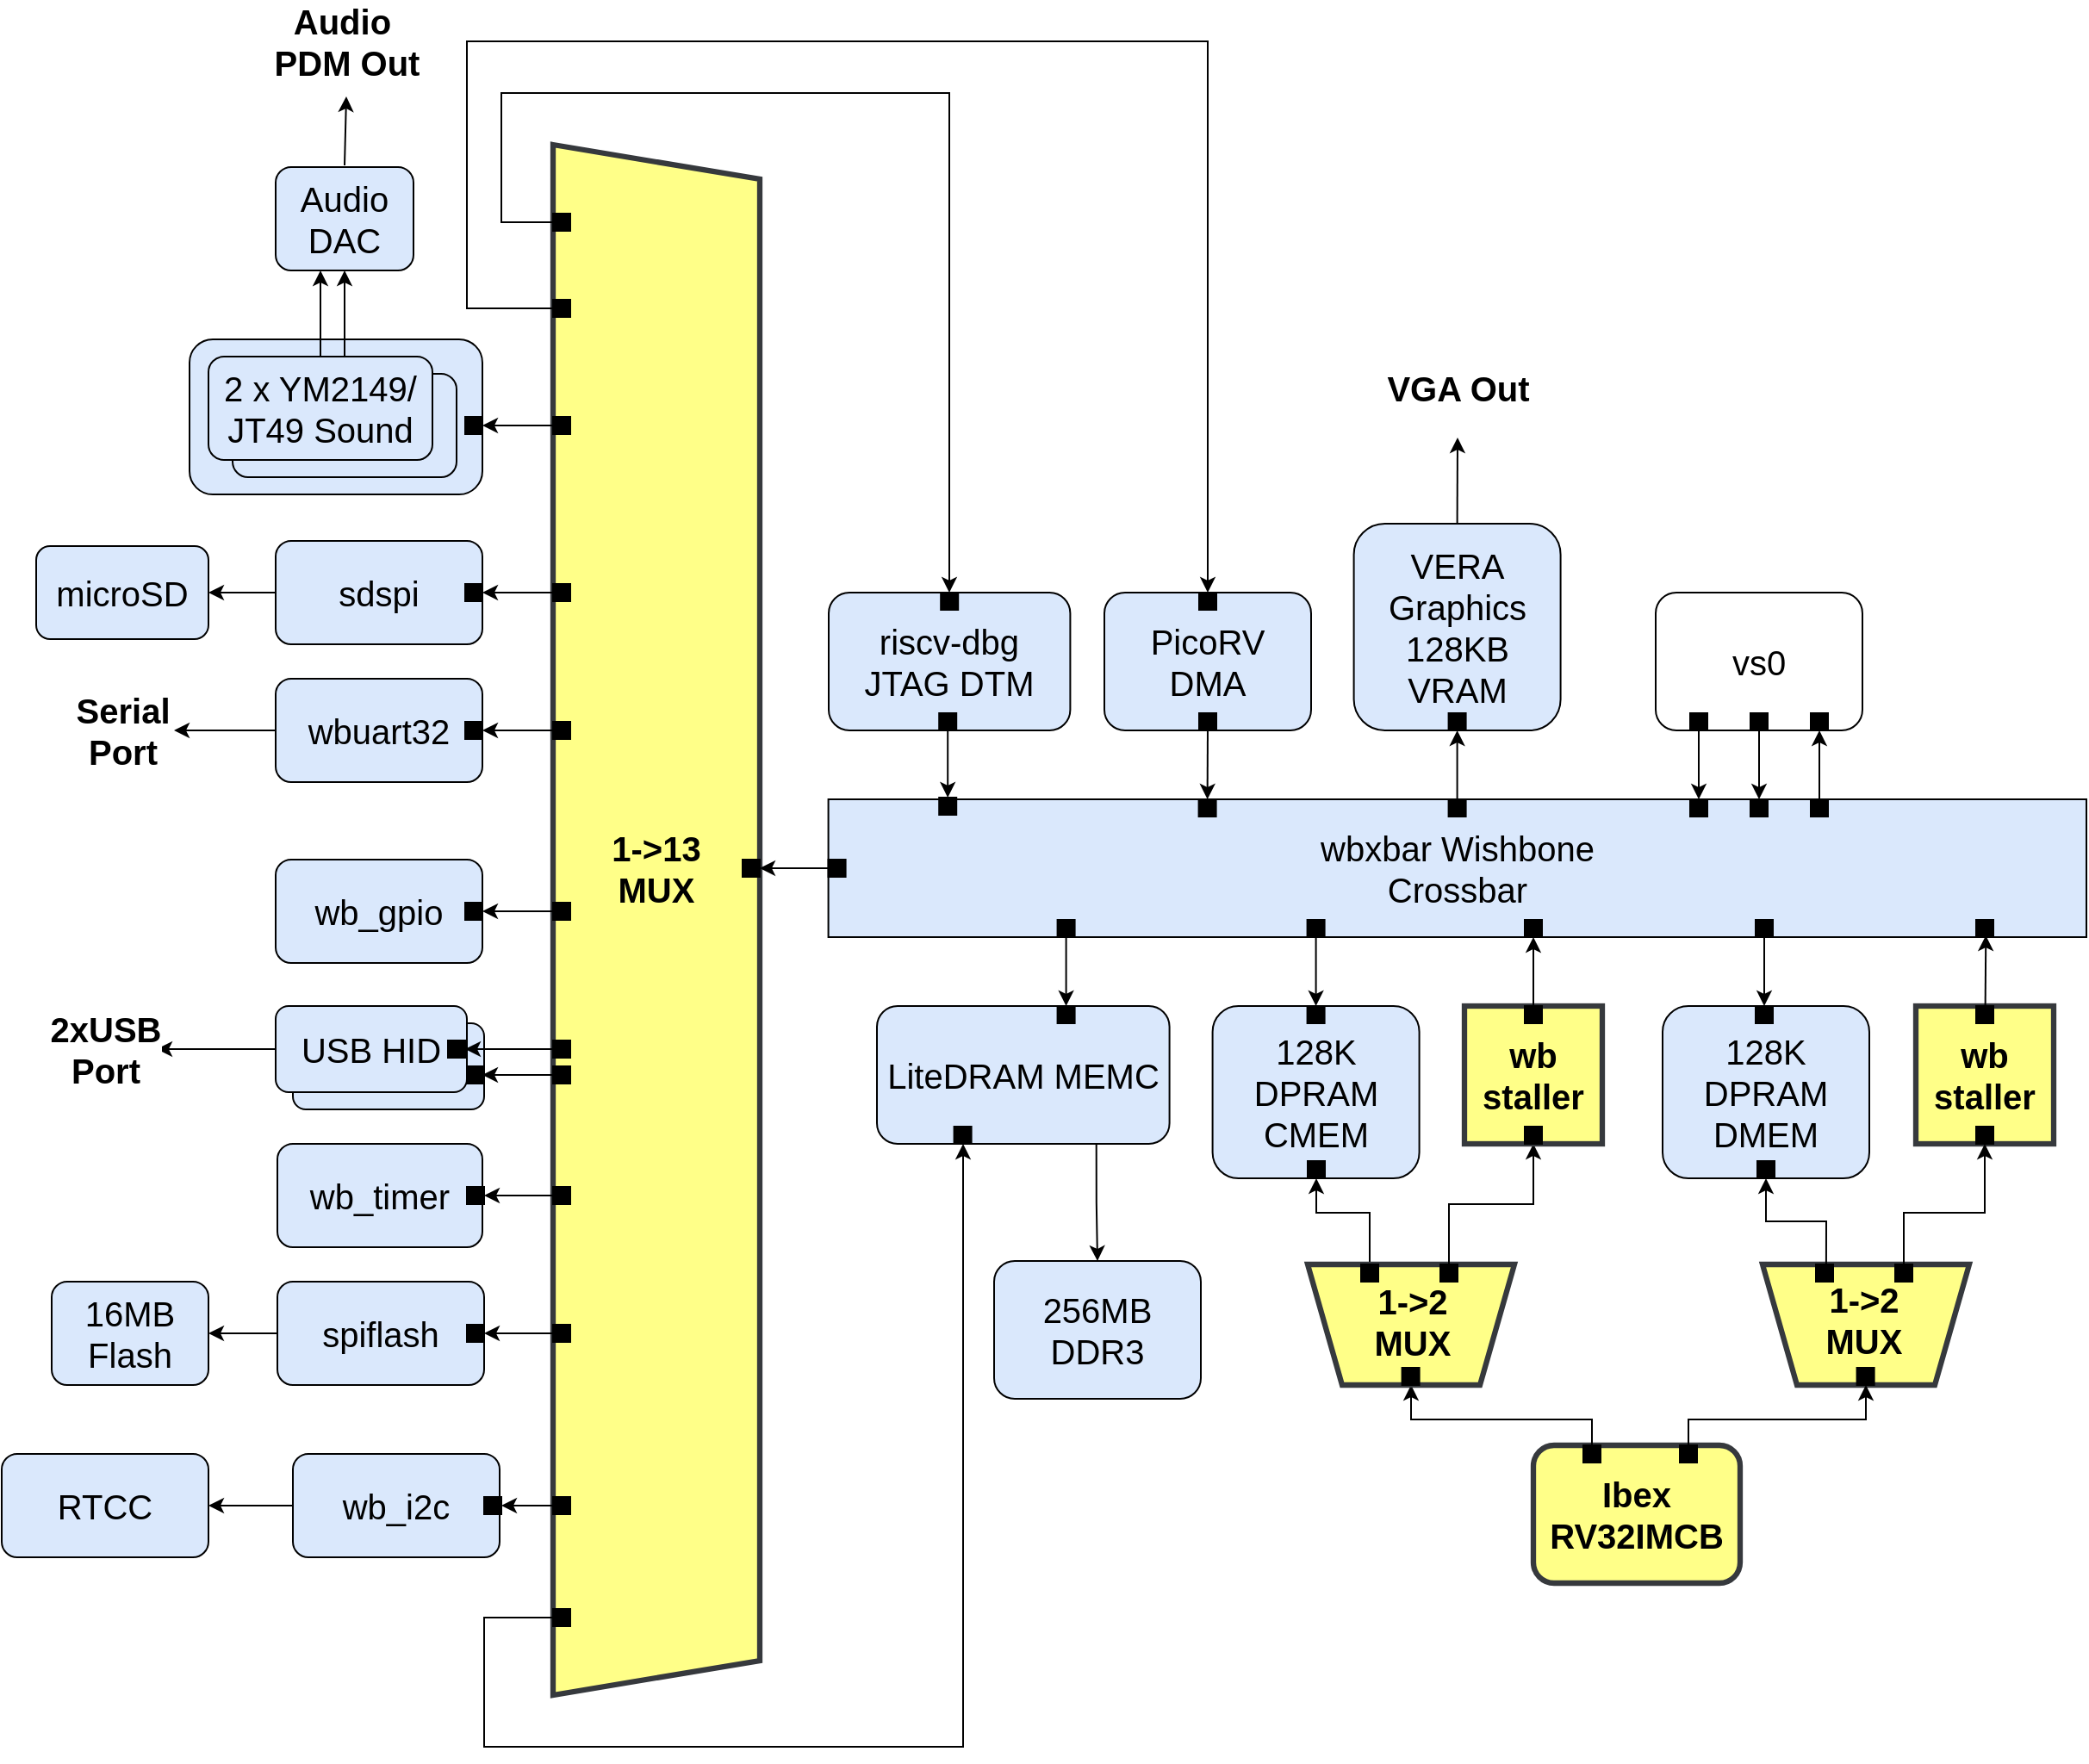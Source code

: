 <mxfile version="26.0.16">
  <diagram id="0d0418cf-194d-6f34-59b4-59e4f961d9f4" name="Page-1">
    <mxGraphModel dx="2266" dy="1944" grid="1" gridSize="10" guides="1" tooltips="1" connect="1" arrows="1" fold="1" page="1" pageScale="1" pageWidth="850" pageHeight="1100" background="#ffffff" math="0" shadow="0">
      <root>
        <mxCell id="0" />
        <mxCell id="1" parent="0" />
        <mxCell id="Jqi_dx3iAauqef2lV8BA-5" value="wb&lt;div&gt;staller&lt;/div&gt;" style="rounded=0;whiteSpace=wrap;html=1;fontSize=20;fontStyle=1;fillColor=#ffff88;strokeColor=#36393d;strokeWidth=3.15;" vertex="1" parent="1">
          <mxGeometry x="631" y="280" width="80" height="80" as="geometry" />
        </mxCell>
        <mxCell id="pw5GlfVRUH-52ESxFIbr-20" value="" style="shape=trapezoid;perimeter=trapezoidPerimeter;whiteSpace=wrap;html=1;fixedSize=1;rotation=90;fillColor=#ffff88;strokeColor=#36393d;strokeWidth=3.15;" parent="1" vertex="1">
          <mxGeometry x="-550" y="170" width="900" height="120" as="geometry" />
        </mxCell>
        <mxCell id="FLBWLRREEo4RobXQaIjN-500" value="" style="rounded=1;whiteSpace=wrap;html=1;fontSize=20;fillColor=#DAE8FC;" parent="1" vertex="1">
          <mxGeometry x="-371" y="-107" width="170" height="90" as="geometry" />
        </mxCell>
        <mxCell id="FLBWLRREEo4RobXQaIjN-583" value="" style="endArrow=classic;html=1;rounded=0;fontSize=20;" parent="1" source="FLBWLRREEo4RobXQaIjN-495" target="FLBWLRREEo4RobXQaIjN-580" edge="1">
          <mxGeometry width="50" height="50" relative="1" as="geometry">
            <mxPoint x="-280" y="-57" as="sourcePoint" />
            <mxPoint x="-230" y="-67" as="targetPoint" />
          </mxGeometry>
        </mxCell>
        <mxCell id="FLBWLRREEo4RobXQaIjN-495" value="YM2149" style="rounded=1;whiteSpace=wrap;html=1;fontSize=20;fillColor=#DAE8FC;" parent="1" vertex="1">
          <mxGeometry x="-346" y="-87" width="130" height="60" as="geometry" />
        </mxCell>
        <mxCell id="FLBWLRREEo4RobXQaIjN-517" value="USB HID" style="rounded=1;whiteSpace=wrap;html=1;fontSize=20;fillColor=#dae8fc;strokeColor=#000000;" parent="1" vertex="1">
          <mxGeometry x="-311" y="290" width="111" height="50" as="geometry" />
        </mxCell>
        <mxCell id="FLBWLRREEo4RobXQaIjN-560" value="" style="rounded=0;whiteSpace=wrap;html=1;fontSize=20;fillColor=#000000;strokeColor=#000000;" parent="1" vertex="1">
          <mxGeometry x="-211" y="315" width="10" height="10" as="geometry" />
        </mxCell>
        <mxCell id="FLBWLRREEo4RobXQaIjN-397" value="wbxbar Wishbone&lt;br&gt;Crossbar" style="rounded=0;whiteSpace=wrap;html=1;fontSize=20;fontStyle=0;fillColor=#DAE8FC;" parent="1" vertex="1">
          <mxGeometry x="-0.2" y="160" width="730.2" height="80" as="geometry" />
        </mxCell>
        <mxCell id="FLBWLRREEo4RobXQaIjN-403" value="PicoRV&lt;br&gt;DMA" style="rounded=1;whiteSpace=wrap;html=1;fontSize=20;fillColor=#DAE8FC;" parent="1" vertex="1">
          <mxGeometry x="160" y="40" width="120" height="80" as="geometry" />
        </mxCell>
        <mxCell id="FLBWLRREEo4RobXQaIjN-404" value="VERA Graphics&lt;br&gt;128KB VRAM&lt;br&gt;" style="rounded=1;whiteSpace=wrap;html=1;fontSize=20;fillColor=#dae8fc;strokeColor=#000000;" parent="1" vertex="1">
          <mxGeometry x="304.8" width="120" height="120" as="geometry" />
        </mxCell>
        <mxCell id="FLBWLRREEo4RobXQaIjN-434" value="" style="endArrow=classic;html=1;rounded=0;fontSize=20;edgeStyle=orthogonalEdgeStyle;entryX=0.5;entryY=0;entryDx=0;entryDy=0;" parent="1" source="FLBWLRREEo4RobXQaIjN-432" target="vOdKWW2uF6KcDU7mGMfG-5" edge="1">
          <mxGeometry width="50" height="50" relative="1" as="geometry">
            <mxPoint x="-226.1" y="280" as="sourcePoint" />
            <mxPoint x="-176.1" y="230" as="targetPoint" />
          </mxGeometry>
        </mxCell>
        <mxCell id="FLBWLRREEo4RobXQaIjN-444" value="" style="rounded=0;whiteSpace=wrap;html=1;fontSize=20;fillColor=#000000;" parent="1" vertex="1">
          <mxGeometry x="359.8" y="160" width="10" height="10" as="geometry" />
        </mxCell>
        <mxCell id="FLBWLRREEo4RobXQaIjN-445" value="" style="rounded=0;whiteSpace=wrap;html=1;fontSize=20;fillColor=#000000;" parent="1" vertex="1">
          <mxGeometry x="359.8" y="110" width="10" height="10" as="geometry" />
        </mxCell>
        <mxCell id="FLBWLRREEo4RobXQaIjN-446" value="" style="endArrow=classic;html=1;rounded=0;fontSize=20;" parent="1" source="FLBWLRREEo4RobXQaIjN-444" target="FLBWLRREEo4RobXQaIjN-445" edge="1">
          <mxGeometry width="50" height="50" relative="1" as="geometry">
            <mxPoint x="114.8" y="370" as="sourcePoint" />
            <mxPoint x="164.8" y="320" as="targetPoint" />
          </mxGeometry>
        </mxCell>
        <mxCell id="FLBWLRREEo4RobXQaIjN-448" value="" style="rounded=0;whiteSpace=wrap;html=1;fontSize=20;fillColor=#000000;" parent="1" vertex="1">
          <mxGeometry x="215.0" y="110" width="10" height="10" as="geometry" />
        </mxCell>
        <mxCell id="FLBWLRREEo4RobXQaIjN-449" value="" style="rounded=0;whiteSpace=wrap;html=1;fontSize=20;fillColor=#000000;" parent="1" vertex="1">
          <mxGeometry x="214.8" y="160" width="10" height="10" as="geometry" />
        </mxCell>
        <mxCell id="FLBWLRREEo4RobXQaIjN-450" value="" style="endArrow=classic;html=1;rounded=0;fontSize=20;" parent="1" source="FLBWLRREEo4RobXQaIjN-448" target="FLBWLRREEo4RobXQaIjN-449" edge="1">
          <mxGeometry width="50" height="50" relative="1" as="geometry">
            <mxPoint x="129.8" y="270" as="sourcePoint" />
            <mxPoint x="179.8" y="220" as="targetPoint" />
          </mxGeometry>
        </mxCell>
        <mxCell id="FLBWLRREEo4RobXQaIjN-480" value="" style="rounded=0;whiteSpace=wrap;html=1;fontSize=20;fillColor=#000000;" parent="1" vertex="1">
          <mxGeometry x="-50" y="195" width="10" height="10" as="geometry" />
        </mxCell>
        <mxCell id="FLBWLRREEo4RobXQaIjN-481" value="" style="rounded=0;whiteSpace=wrap;html=1;fontSize=20;fillColor=#000000;" parent="1" vertex="1">
          <mxGeometry x="-0.2" y="195" width="10" height="10" as="geometry" />
        </mxCell>
        <mxCell id="FLBWLRREEo4RobXQaIjN-482" value="" style="endArrow=classic;html=1;rounded=0;fontSize=20;edgeStyle=orthogonalEdgeStyle;" parent="1" source="FLBWLRREEo4RobXQaIjN-481" target="FLBWLRREEo4RobXQaIjN-480" edge="1">
          <mxGeometry width="50" height="50" relative="1" as="geometry">
            <mxPoint x="140" y="400" as="sourcePoint" />
            <mxPoint x="190" y="350" as="targetPoint" />
          </mxGeometry>
        </mxCell>
        <mxCell id="FLBWLRREEo4RobXQaIjN-486" value="" style="rounded=0;whiteSpace=wrap;html=1;fontSize=20;fillColor=#000000;" parent="1" vertex="1">
          <mxGeometry x="-160" y="-180" width="10" height="10" as="geometry" />
        </mxCell>
        <mxCell id="FLBWLRREEo4RobXQaIjN-487" value="" style="endArrow=classic;html=1;rounded=0;fontSize=20;edgeStyle=orthogonalEdgeStyle;" parent="1" source="FLBWLRREEo4RobXQaIjN-486" target="FLBWLRREEo4RobXQaIjN-485" edge="1">
          <mxGeometry width="50" height="50" relative="1" as="geometry">
            <mxPoint x="140" y="280" as="sourcePoint" />
            <mxPoint x="190" y="230" as="targetPoint" />
            <Array as="points">
              <mxPoint x="-190" y="-175" />
              <mxPoint x="-190" y="-250" />
              <mxPoint x="70" y="-250" />
            </Array>
          </mxGeometry>
        </mxCell>
        <mxCell id="FLBWLRREEo4RobXQaIjN-489" value="" style="rounded=0;whiteSpace=wrap;html=1;fontSize=20;fillColor=#000000;" parent="1" vertex="1">
          <mxGeometry x="215.0" y="40" width="10" height="10" as="geometry" />
        </mxCell>
        <mxCell id="FLBWLRREEo4RobXQaIjN-490" value="" style="rounded=0;whiteSpace=wrap;html=1;fontSize=20;fillColor=#000000;" parent="1" vertex="1">
          <mxGeometry x="-160" y="-130" width="10" height="10" as="geometry" />
        </mxCell>
        <mxCell id="FLBWLRREEo4RobXQaIjN-493" value="" style="rounded=0;whiteSpace=wrap;html=1;fontSize=20;fillColor=#000000;" parent="1" vertex="1">
          <mxGeometry x="-160" y="630" width="10" height="10" as="geometry" />
        </mxCell>
        <mxCell id="FLBWLRREEo4RobXQaIjN-494" value="" style="endArrow=classic;html=1;rounded=0;fontSize=20;edgeStyle=orthogonalEdgeStyle;" parent="1" source="FLBWLRREEo4RobXQaIjN-493" target="FLBWLRREEo4RobXQaIjN-492" edge="1">
          <mxGeometry width="50" height="50" relative="1" as="geometry">
            <mxPoint x="140" y="400" as="sourcePoint" />
            <mxPoint x="190" y="350" as="targetPoint" />
            <Array as="points">
              <mxPoint x="-200" y="635" />
              <mxPoint x="-200" y="710" />
              <mxPoint x="78" y="710" />
            </Array>
          </mxGeometry>
        </mxCell>
        <mxCell id="FLBWLRREEo4RobXQaIjN-496" value="2 x YM2149/&lt;br&gt;JT49 Sound" style="rounded=1;whiteSpace=wrap;html=1;fontSize=20;fillColor=#DAE8FC;" parent="1" vertex="1">
          <mxGeometry x="-360" y="-97" width="130" height="60" as="geometry" />
        </mxCell>
        <mxCell id="FLBWLRREEo4RobXQaIjN-497" value="" style="rounded=0;whiteSpace=wrap;html=1;fontSize=20;fillColor=#000000;" parent="1" vertex="1">
          <mxGeometry x="-211" y="-62" width="10" height="10" as="geometry" />
        </mxCell>
        <mxCell id="FLBWLRREEo4RobXQaIjN-498" value="" style="rounded=0;whiteSpace=wrap;html=1;fontSize=20;fillColor=#000000;" parent="1" vertex="1">
          <mxGeometry x="-160" y="-62" width="10" height="10" as="geometry" />
        </mxCell>
        <mxCell id="FLBWLRREEo4RobXQaIjN-499" value="" style="endArrow=classic;html=1;rounded=0;fontSize=20;" parent="1" source="FLBWLRREEo4RobXQaIjN-498" target="FLBWLRREEo4RobXQaIjN-497" edge="1">
          <mxGeometry width="50" height="50" relative="1" as="geometry">
            <mxPoint x="140" y="373" as="sourcePoint" />
            <mxPoint x="190" y="323" as="targetPoint" />
          </mxGeometry>
        </mxCell>
        <mxCell id="FLBWLRREEo4RobXQaIjN-501" value="sdspi" style="rounded=1;whiteSpace=wrap;html=1;fontSize=20;fillColor=#DAE8FC;strokeColor=default;" parent="1" vertex="1">
          <mxGeometry x="-321.0" y="10" width="120" height="60" as="geometry" />
        </mxCell>
        <mxCell id="FLBWLRREEo4RobXQaIjN-502" value="" style="rounded=0;whiteSpace=wrap;html=1;fontSize=20;fillColor=#000000;strokeColor=default;" parent="1" vertex="1">
          <mxGeometry x="-211" y="35" width="10" height="10" as="geometry" />
        </mxCell>
        <mxCell id="FLBWLRREEo4RobXQaIjN-503" value="" style="rounded=0;whiteSpace=wrap;html=1;fontSize=20;fillColor=#000000;" parent="1" vertex="1">
          <mxGeometry x="-160" y="35" width="10" height="10" as="geometry" />
        </mxCell>
        <mxCell id="FLBWLRREEo4RobXQaIjN-504" value="" style="endArrow=classic;html=1;rounded=0;fontSize=20;" parent="1" source="FLBWLRREEo4RobXQaIjN-503" target="FLBWLRREEo4RobXQaIjN-502" edge="1">
          <mxGeometry width="50" height="50" relative="1" as="geometry">
            <mxPoint x="140" y="370" as="sourcePoint" />
            <mxPoint x="190" y="320" as="targetPoint" />
          </mxGeometry>
        </mxCell>
        <mxCell id="FLBWLRREEo4RobXQaIjN-505" value="wbuart32" style="rounded=1;whiteSpace=wrap;html=1;fontSize=20;fillColor=#DAE8FC;strokeColor=default;" parent="1" vertex="1">
          <mxGeometry x="-321.0" y="90" width="120" height="60" as="geometry" />
        </mxCell>
        <mxCell id="FLBWLRREEo4RobXQaIjN-506" value="" style="rounded=0;whiteSpace=wrap;html=1;fontSize=20;fillColor=#000000;" parent="1" vertex="1">
          <mxGeometry x="-211" y="115" width="10" height="10" as="geometry" />
        </mxCell>
        <mxCell id="FLBWLRREEo4RobXQaIjN-507" value="" style="rounded=0;whiteSpace=wrap;html=1;fontSize=20;fillColor=#000000;" parent="1" vertex="1">
          <mxGeometry x="-160" y="115" width="10" height="10" as="geometry" />
        </mxCell>
        <mxCell id="FLBWLRREEo4RobXQaIjN-508" value="" style="endArrow=classic;html=1;rounded=0;fontSize=20;" parent="1" source="FLBWLRREEo4RobXQaIjN-507" target="FLBWLRREEo4RobXQaIjN-506" edge="1">
          <mxGeometry width="50" height="50" relative="1" as="geometry">
            <mxPoint x="140" y="370" as="sourcePoint" />
            <mxPoint x="190" y="320" as="targetPoint" />
          </mxGeometry>
        </mxCell>
        <mxCell id="FLBWLRREEo4RobXQaIjN-509" value="wb_gpio" style="rounded=1;whiteSpace=wrap;html=1;fontSize=20;fillColor=#DAE8FC;strokeColor=default;" parent="1" vertex="1">
          <mxGeometry x="-321" y="195" width="120" height="60" as="geometry" />
        </mxCell>
        <mxCell id="FLBWLRREEo4RobXQaIjN-510" value="" style="rounded=0;whiteSpace=wrap;html=1;fontSize=20;fillColor=#000000;" parent="1" vertex="1">
          <mxGeometry x="-211" y="220" width="10" height="10" as="geometry" />
        </mxCell>
        <mxCell id="FLBWLRREEo4RobXQaIjN-511" value="" style="rounded=0;whiteSpace=wrap;html=1;fontSize=20;fillColor=#000000;" parent="1" vertex="1">
          <mxGeometry x="-160" y="220" width="10" height="10" as="geometry" />
        </mxCell>
        <mxCell id="FLBWLRREEo4RobXQaIjN-512" value="" style="endArrow=classic;html=1;rounded=0;fontSize=20;" parent="1" source="FLBWLRREEo4RobXQaIjN-511" target="FLBWLRREEo4RobXQaIjN-510" edge="1">
          <mxGeometry width="50" height="50" relative="1" as="geometry">
            <mxPoint x="140" y="400" as="sourcePoint" />
            <mxPoint x="190" y="350" as="targetPoint" />
          </mxGeometry>
        </mxCell>
        <mxCell id="FLBWLRREEo4RobXQaIjN-513" value="USB HID" style="rounded=1;whiteSpace=wrap;html=1;fontSize=20;fillColor=#dae8fc;strokeColor=#000000;" parent="1" vertex="1">
          <mxGeometry x="-321" y="280" width="111" height="50" as="geometry" />
        </mxCell>
        <mxCell id="FLBWLRREEo4RobXQaIjN-528" value="&lt;font style=&quot;font-size: 20px;&quot;&gt;wb_timer&lt;br style=&quot;font-size: 20px;&quot;&gt;&lt;/font&gt;" style="rounded=1;whiteSpace=wrap;html=1;fillColor=#DAE8FC;strokeColor=default;fontSize=20;" parent="1" vertex="1">
          <mxGeometry x="-320" y="360" width="119" height="60" as="geometry" />
        </mxCell>
        <mxCell id="FLBWLRREEo4RobXQaIjN-532" value="spiflash" style="rounded=1;whiteSpace=wrap;html=1;fontSize=20;align=center;fillColor=#dae8fc;strokeColor=#000000;" parent="1" vertex="1">
          <mxGeometry x="-320" y="440" width="120" height="60" as="geometry" />
        </mxCell>
        <mxCell id="FLBWLRREEo4RobXQaIjN-555" value="" style="endArrow=classic;html=1;rounded=0;fontSize=20;" parent="1" source="FLBWLRREEo4RobXQaIjN-557" target="FLBWLRREEo4RobXQaIjN-556" edge="1">
          <mxGeometry width="50" height="50" relative="1" as="geometry">
            <mxPoint x="-375" y="360" as="sourcePoint" />
            <mxPoint x="-350" y="310" as="targetPoint" />
          </mxGeometry>
        </mxCell>
        <mxCell id="FLBWLRREEo4RobXQaIjN-556" value="" style="rounded=0;whiteSpace=wrap;html=1;fontSize=20;fillColor=#000000;strokeColor=#000000;" parent="1" vertex="1">
          <mxGeometry x="-221" y="300" width="10" height="10" as="geometry" />
        </mxCell>
        <mxCell id="FLBWLRREEo4RobXQaIjN-557" value="" style="rounded=0;whiteSpace=wrap;html=1;fontSize=20;strokeColor=#000000;fillColor=#000000;" parent="1" vertex="1">
          <mxGeometry x="-160" y="300" width="10" height="10" as="geometry" />
        </mxCell>
        <mxCell id="FLBWLRREEo4RobXQaIjN-559" value="" style="endArrow=classic;html=1;rounded=0;fontSize=20;" parent="1" source="FLBWLRREEo4RobXQaIjN-561" target="FLBWLRREEo4RobXQaIjN-560" edge="1">
          <mxGeometry width="50" height="50" relative="1" as="geometry">
            <mxPoint x="-375" y="360" as="sourcePoint" />
            <mxPoint x="-350" y="310" as="targetPoint" />
          </mxGeometry>
        </mxCell>
        <mxCell id="FLBWLRREEo4RobXQaIjN-561" value="" style="rounded=0;whiteSpace=wrap;html=1;fontSize=20;strokeColor=#000000;fillColor=#000000;" parent="1" vertex="1">
          <mxGeometry x="-160" y="315" width="10" height="10" as="geometry" />
        </mxCell>
        <mxCell id="FLBWLRREEo4RobXQaIjN-562" value="" style="endArrow=classic;html=1;rounded=0;fontSize=20;" parent="1" source="FLBWLRREEo4RobXQaIjN-564" target="FLBWLRREEo4RobXQaIjN-563" edge="1">
          <mxGeometry width="50" height="50" relative="1" as="geometry">
            <mxPoint x="-375" y="360" as="sourcePoint" />
            <mxPoint x="-350" y="310" as="targetPoint" />
          </mxGeometry>
        </mxCell>
        <mxCell id="FLBWLRREEo4RobXQaIjN-563" value="" style="rounded=0;whiteSpace=wrap;html=1;fontSize=20;fillColor=#000000;strokeColor=#000000;" parent="1" vertex="1">
          <mxGeometry x="-210" y="385" width="10" height="10" as="geometry" />
        </mxCell>
        <mxCell id="FLBWLRREEo4RobXQaIjN-564" value="" style="rounded=0;whiteSpace=wrap;html=1;fontSize=20;strokeColor=#000000;fillColor=#000000;" parent="1" vertex="1">
          <mxGeometry x="-160" y="385" width="10" height="10" as="geometry" />
        </mxCell>
        <mxCell id="FLBWLRREEo4RobXQaIjN-566" value="" style="endArrow=classic;html=1;rounded=0;fontSize=20;" parent="1" source="FLBWLRREEo4RobXQaIjN-568" target="FLBWLRREEo4RobXQaIjN-567" edge="1">
          <mxGeometry width="50" height="50" relative="1" as="geometry">
            <mxPoint x="-375" y="360" as="sourcePoint" />
            <mxPoint x="-350" y="310" as="targetPoint" />
          </mxGeometry>
        </mxCell>
        <mxCell id="FLBWLRREEo4RobXQaIjN-567" value="" style="rounded=0;whiteSpace=wrap;html=1;fontSize=20;fillColor=#000000;strokeColor=#000000;" parent="1" vertex="1">
          <mxGeometry x="-210" y="465" width="10" height="10" as="geometry" />
        </mxCell>
        <mxCell id="FLBWLRREEo4RobXQaIjN-568" value="" style="rounded=0;whiteSpace=wrap;html=1;fontSize=20;strokeColor=#000000;fillColor=#000000;" parent="1" vertex="1">
          <mxGeometry x="-160" y="465" width="10" height="10" as="geometry" />
        </mxCell>
        <mxCell id="FLBWLRREEo4RobXQaIjN-580" value="Audio DAC" style="rounded=1;whiteSpace=wrap;html=1;fontColor=#000000;strokeColor=#000000;strokeWidth=1;fillColor=#DAE8FC;fontSize=20;" parent="1" vertex="1">
          <mxGeometry x="-321" y="-207" width="80" height="60" as="geometry" />
        </mxCell>
        <mxCell id="FLBWLRREEo4RobXQaIjN-585" value="" style="endArrow=classic;html=1;rounded=0;fontSize=20;" parent="1" source="FLBWLRREEo4RobXQaIjN-496" edge="1">
          <mxGeometry width="50" height="50" relative="1" as="geometry">
            <mxPoint x="-280" y="-17" as="sourcePoint" />
            <mxPoint x="-295" y="-147" as="targetPoint" />
          </mxGeometry>
        </mxCell>
        <mxCell id="FLBWLRREEo4RobXQaIjN-586" value="microSD" style="rounded=1;whiteSpace=wrap;html=1;fontSize=20;align=center;fillColor=#DAE8FC;strokeColor=default;" parent="1" vertex="1">
          <mxGeometry x="-460" y="13" width="100" height="54" as="geometry" />
        </mxCell>
        <mxCell id="FLBWLRREEo4RobXQaIjN-587" value="" style="endArrow=classic;html=1;rounded=0;fontSize=20;strokeColor=default;" parent="1" source="FLBWLRREEo4RobXQaIjN-501" target="FLBWLRREEo4RobXQaIjN-586" edge="1">
          <mxGeometry width="50" height="50" relative="1" as="geometry">
            <mxPoint x="-130" y="270" as="sourcePoint" />
            <mxPoint x="-80" y="220" as="targetPoint" />
          </mxGeometry>
        </mxCell>
        <mxCell id="FLBWLRREEo4RobXQaIjN-588" value="16MB Flash" style="rounded=1;whiteSpace=wrap;html=1;fontSize=20;align=center;fillColor=#dae8fc;strokeColor=#000000;" parent="1" vertex="1">
          <mxGeometry x="-451" y="440" width="91" height="60" as="geometry" />
        </mxCell>
        <mxCell id="FLBWLRREEo4RobXQaIjN-589" value="" style="endArrow=classic;html=1;rounded=0;fontSize=20;" parent="1" source="FLBWLRREEo4RobXQaIjN-532" target="FLBWLRREEo4RobXQaIjN-588" edge="1">
          <mxGeometry width="50" height="50" relative="1" as="geometry">
            <mxPoint x="-160" y="270" as="sourcePoint" />
            <mxPoint x="-110" y="220" as="targetPoint" />
          </mxGeometry>
        </mxCell>
        <mxCell id="FLBWLRREEo4RobXQaIjN-602" value="&lt;b&gt;Audio&amp;nbsp;&lt;/b&gt;&lt;div&gt;&lt;b&gt;PDM Out&lt;/b&gt;&lt;/div&gt;" style="endArrow=classic;html=1;rounded=0;fontSize=20;exitX=0.5;exitY=0;exitDx=0;exitDy=0;" parent="1" edge="1">
          <mxGeometry x="1" y="32" width="50" height="50" relative="1" as="geometry">
            <mxPoint x="-281" y="-208" as="sourcePoint" />
            <mxPoint x="-280" y="-248" as="targetPoint" />
            <mxPoint x="32" y="-31" as="offset" />
          </mxGeometry>
        </mxCell>
        <mxCell id="FLBWLRREEo4RobXQaIjN-603" value="VGA Out" style="endArrow=classic;html=1;rounded=0;fontSize=20;exitX=0.5;exitY=0;exitDx=0;exitDy=0;fontStyle=1" parent="1" source="FLBWLRREEo4RobXQaIjN-404" edge="1">
          <mxGeometry x="1" y="30" width="50" height="50" relative="1" as="geometry">
            <mxPoint x="-15" y="70" as="sourcePoint" />
            <mxPoint x="365" y="-50" as="targetPoint" />
            <mxPoint x="30" y="-29" as="offset" />
          </mxGeometry>
        </mxCell>
        <mxCell id="FLBWLRREEo4RobXQaIjN-604" value="&lt;b&gt;Serial&lt;br&gt;Port&lt;/b&gt;" style="endArrow=classic;html=1;rounded=0;fontSize=20;exitX=0;exitY=0.5;exitDx=0;exitDy=0;" parent="1" source="FLBWLRREEo4RobXQaIjN-505" edge="1">
          <mxGeometry x="1" y="30" width="50" height="50" relative="1" as="geometry">
            <mxPoint x="-230" y="240" as="sourcePoint" />
            <mxPoint x="-380" y="120" as="targetPoint" />
            <mxPoint x="-30" y="-30" as="offset" />
          </mxGeometry>
        </mxCell>
        <mxCell id="vOdKWW2uF6KcDU7mGMfG-5" value="" style="rounded=0;whiteSpace=wrap;html=1;fontSize=20;fillColor=#000000;" parent="1" vertex="1">
          <mxGeometry x="64.1" y="159" width="10" height="10" as="geometry" />
        </mxCell>
        <mxCell id="vOdKWW2uF6KcDU7mGMfG-10" value="" style="endArrow=classic;html=1;rounded=0;fontSize=20;strokeColor=default;jumpStyle=arc;entryX=0.5;entryY=0;entryDx=0;entryDy=0;edgeStyle=orthogonalEdgeStyle;jumpSize=11;exitX=0;exitY=0.5;exitDx=0;exitDy=0;" parent="1" source="FLBWLRREEo4RobXQaIjN-490" target="FLBWLRREEo4RobXQaIjN-489" edge="1">
          <mxGeometry width="50" height="50" relative="1" as="geometry">
            <mxPoint x="-430" y="-90" as="sourcePoint" />
            <mxPoint x="270" y="-60" as="targetPoint" />
            <Array as="points">
              <mxPoint x="-210" y="-125" />
              <mxPoint x="-210" y="-280" />
              <mxPoint x="220" y="-280" />
            </Array>
          </mxGeometry>
        </mxCell>
        <mxCell id="vOdKWW2uF6KcDU7mGMfG-11" value="&lt;b&gt;2xUSB&lt;br&gt;Port&lt;/b&gt;" style="endArrow=classic;html=1;rounded=0;fontSize=20;exitX=0;exitY=0.5;exitDx=0;exitDy=0;" parent="1" source="FLBWLRREEo4RobXQaIjN-513" edge="1">
          <mxGeometry x="1" y="30" width="50" height="50" relative="1" as="geometry">
            <mxPoint x="-311.0" y="160" as="sourcePoint" />
            <mxPoint x="-390" y="305" as="targetPoint" />
            <mxPoint x="-30" y="-30" as="offset" />
          </mxGeometry>
        </mxCell>
        <mxCell id="982IbK_s0J7Qj91UOSw4-1" value="wb_i2c" style="rounded=1;whiteSpace=wrap;html=1;fontSize=20;align=center;fillColor=#dae8fc;strokeColor=#000000;" parent="1" vertex="1">
          <mxGeometry x="-311" y="540" width="120" height="60" as="geometry" />
        </mxCell>
        <mxCell id="982IbK_s0J7Qj91UOSw4-2" value="" style="endArrow=classic;html=1;rounded=0;fontSize=20;" parent="1" source="982IbK_s0J7Qj91UOSw4-4" target="982IbK_s0J7Qj91UOSw4-3" edge="1">
          <mxGeometry width="50" height="50" relative="1" as="geometry">
            <mxPoint x="-375" y="345" as="sourcePoint" />
            <mxPoint x="-350" y="295" as="targetPoint" />
          </mxGeometry>
        </mxCell>
        <mxCell id="982IbK_s0J7Qj91UOSw4-3" value="" style="rounded=0;whiteSpace=wrap;html=1;fontSize=20;fillColor=#000000;strokeColor=#000000;" parent="1" vertex="1">
          <mxGeometry x="-200" y="565" width="10" height="10" as="geometry" />
        </mxCell>
        <mxCell id="982IbK_s0J7Qj91UOSw4-4" value="" style="rounded=0;whiteSpace=wrap;html=1;fontSize=20;strokeColor=#000000;fillColor=#000000;" parent="1" vertex="1">
          <mxGeometry x="-160" y="565" width="10" height="10" as="geometry" />
        </mxCell>
        <mxCell id="LwgXlr3yUNS4f10sqHcQ-1" value="RTCC" style="rounded=1;whiteSpace=wrap;html=1;fontSize=20;align=center;fillColor=#dae8fc;strokeColor=#000000;" parent="1" vertex="1">
          <mxGeometry x="-480" y="540" width="120" height="60" as="geometry" />
        </mxCell>
        <mxCell id="LwgXlr3yUNS4f10sqHcQ-2" value="" style="endArrow=classic;html=1;rounded=0;" parent="1" source="982IbK_s0J7Qj91UOSw4-1" target="LwgXlr3yUNS4f10sqHcQ-1" edge="1">
          <mxGeometry width="50" height="50" relative="1" as="geometry">
            <mxPoint x="-450.8" y="710" as="sourcePoint" />
            <mxPoint x="-400.8" y="660" as="targetPoint" />
          </mxGeometry>
        </mxCell>
        <mxCell id="pw5GlfVRUH-52ESxFIbr-21" value="1-&amp;gt;13&lt;div&gt;MUX&lt;/div&gt;" style="text;html=1;align=center;verticalAlign=middle;whiteSpace=wrap;rounded=0;fontStyle=1;fontSize=20;" parent="1" vertex="1">
          <mxGeometry x="-130" y="185" width="60" height="30" as="geometry" />
        </mxCell>
        <mxCell id="FLBWLRREEo4RobXQaIjN-405" value="vs0" style="rounded=1;whiteSpace=wrap;html=1;fontSize=20;rotation=0;container=0;" parent="1" vertex="1">
          <mxGeometry x="480" y="40" width="120" height="80" as="geometry" />
        </mxCell>
        <mxCell id="FLBWLRREEo4RobXQaIjN-455" value="" style="rounded=0;whiteSpace=wrap;html=1;fontSize=20;fillColor=#000000;rotation=-180;container=0;" parent="1" vertex="1">
          <mxGeometry x="570" y="110" width="10" height="10" as="geometry" />
        </mxCell>
        <mxCell id="FLBWLRREEo4RobXQaIjN-456" value="" style="rounded=0;whiteSpace=wrap;html=1;fontSize=20;fillColor=#000000;rotation=-180;container=0;" parent="1" vertex="1">
          <mxGeometry x="570" y="160" width="10" height="10" as="geometry" />
        </mxCell>
        <mxCell id="FLBWLRREEo4RobXQaIjN-457" value="" style="endArrow=classic;html=1;rounded=0;fontSize=20;" parent="1" source="FLBWLRREEo4RobXQaIjN-456" target="FLBWLRREEo4RobXQaIjN-455" edge="1">
          <mxGeometry width="50" height="50" relative="1" as="geometry">
            <mxPoint x="476" y="120" as="sourcePoint" />
            <mxPoint x="426" y="170" as="targetPoint" />
          </mxGeometry>
        </mxCell>
        <mxCell id="FLBWLRREEo4RobXQaIjN-459" value="" style="rounded=0;whiteSpace=wrap;html=1;fontSize=20;fillColor=#000000;rotation=-180;container=0;" parent="1" vertex="1">
          <mxGeometry x="535" y="160" width="10" height="10" as="geometry" />
        </mxCell>
        <mxCell id="FLBWLRREEo4RobXQaIjN-460" value="" style="rounded=0;whiteSpace=wrap;html=1;fontSize=20;fillColor=#000000;rotation=-180;container=0;" parent="1" vertex="1">
          <mxGeometry x="535" y="110" width="10" height="10" as="geometry" />
        </mxCell>
        <mxCell id="FLBWLRREEo4RobXQaIjN-461" value="" style="endArrow=classic;html=1;rounded=0;fontSize=20;" parent="1" source="FLBWLRREEo4RobXQaIjN-460" target="FLBWLRREEo4RobXQaIjN-459" edge="1">
          <mxGeometry width="50" height="50" relative="1" as="geometry">
            <mxPoint x="481" y="120" as="sourcePoint" />
            <mxPoint x="431" y="170" as="targetPoint" />
          </mxGeometry>
        </mxCell>
        <mxCell id="ALevJJCQc9MknvfrLfr0-1" value="" style="rounded=0;whiteSpace=wrap;html=1;fontSize=20;fillColor=#000000;rotation=-180;container=0;" parent="1" vertex="1">
          <mxGeometry x="500" y="160" width="10" height="10" as="geometry" />
        </mxCell>
        <mxCell id="ALevJJCQc9MknvfrLfr0-2" value="" style="rounded=0;whiteSpace=wrap;html=1;fontSize=20;fillColor=#000000;rotation=-180;container=0;" parent="1" vertex="1">
          <mxGeometry x="500" y="110" width="10" height="10" as="geometry" />
        </mxCell>
        <mxCell id="ALevJJCQc9MknvfrLfr0-3" value="" style="endArrow=classic;html=1;rounded=0;fontSize=20;" parent="1" source="ALevJJCQc9MknvfrLfr0-2" target="ALevJJCQc9MknvfrLfr0-1" edge="1">
          <mxGeometry width="50" height="50" relative="1" as="geometry">
            <mxPoint x="446" y="120" as="sourcePoint" />
            <mxPoint x="396" y="170" as="targetPoint" />
          </mxGeometry>
        </mxCell>
        <mxCell id="pw5GlfVRUH-52ESxFIbr-28" value="" style="group" parent="1" vertex="1" connectable="0">
          <mxGeometry x="-1.421e-14" y="40" width="140.2" height="80" as="geometry" />
        </mxCell>
        <mxCell id="FLBWLRREEo4RobXQaIjN-401" value="riscv-dbg&lt;br style=&quot;font-size: 20px;&quot;&gt;JTAG DTM&lt;br style=&quot;font-size: 20px;&quot;&gt;" style="rounded=1;whiteSpace=wrap;html=1;fontSize=20;fillColor=#DAE8FC;strokeColor=default;" parent="pw5GlfVRUH-52ESxFIbr-28" vertex="1">
          <mxGeometry width="140.2" height="80" as="geometry" />
        </mxCell>
        <mxCell id="FLBWLRREEo4RobXQaIjN-432" value="" style="rounded=0;whiteSpace=wrap;html=1;fontSize=20;fillColor=#000000;" parent="pw5GlfVRUH-52ESxFIbr-28" vertex="1">
          <mxGeometry x="64.1" y="70" width="10" height="10" as="geometry" />
        </mxCell>
        <mxCell id="FLBWLRREEo4RobXQaIjN-485" value="" style="rounded=0;whiteSpace=wrap;html=1;fontSize=20;fillColor=#000000;" parent="pw5GlfVRUH-52ESxFIbr-28" vertex="1">
          <mxGeometry x="65.1" width="10" height="10" as="geometry" />
        </mxCell>
        <mxCell id="FLBWLRREEo4RobXQaIjN-399" value="128K&lt;br&gt;DPRAM&lt;br&gt;DMEM" style="rounded=1;whiteSpace=wrap;html=1;fontSize=20;fillColor=#DAE8FC;" parent="1" vertex="1">
          <mxGeometry x="484" y="280" width="120" height="100" as="geometry" />
        </mxCell>
        <mxCell id="pw5GlfVRUH-52ESxFIbr-8" value="" style="shape=trapezoid;perimeter=trapezoidPerimeter;whiteSpace=wrap;html=1;fixedSize=1;rotation=-180;fillColor=#ffff88;strokeColor=#36393d;strokeWidth=3.15;" parent="1" vertex="1">
          <mxGeometry x="542" y="430" width="120" height="70" as="geometry" />
        </mxCell>
        <mxCell id="FLBWLRREEo4RobXQaIjN-398" value="128K&lt;br&gt;DPRAM&lt;br&gt;CMEM" style="rounded=1;whiteSpace=wrap;html=1;fontSize=20;fillColor=#DAE8FC;" parent="1" vertex="1">
          <mxGeometry x="222.8" y="280" width="120" height="100" as="geometry" />
        </mxCell>
        <mxCell id="FLBWLRREEo4RobXQaIjN-400" value="Ibex&lt;br style=&quot;font-size: 20px&quot;&gt;RV32IMCB&lt;br style=&quot;font-size: 20px&quot;&gt;" style="rounded=1;whiteSpace=wrap;html=1;fontSize=20;fillColor=#ffff88;strokeColor=#36393d;fontStyle=1;strokeWidth=3.15;" parent="1" vertex="1">
          <mxGeometry x="409" y="535" width="120" height="80" as="geometry" />
        </mxCell>
        <mxCell id="FLBWLRREEo4RobXQaIjN-402" value="LiteDRAM MEMC" style="rounded=1;whiteSpace=wrap;html=1;fontSize=20;fillColor=#DAE8FC;strokeColor=default;" parent="1" vertex="1">
          <mxGeometry x="28" y="280" width="169.8" height="80" as="geometry" />
        </mxCell>
        <mxCell id="FLBWLRREEo4RobXQaIjN-422" value="" style="endArrow=classic;html=1;rounded=0;fontSize=20;entryX=0.5;entryY=0;entryDx=0;entryDy=0;exitX=0.5;exitY=0;exitDx=0;exitDy=0;edgeStyle=orthogonalEdgeStyle;" parent="1" source="FLBWLRREEo4RobXQaIjN-441" target="pw5GlfVRUH-52ESxFIbr-1" edge="1">
          <mxGeometry width="50" height="50" relative="1" as="geometry">
            <mxPoint x="360" y="600" as="sourcePoint" />
            <mxPoint x="360" y="630" as="targetPoint" />
            <Array as="points">
              <mxPoint x="443" y="520" />
              <mxPoint x="338" y="520" />
            </Array>
          </mxGeometry>
        </mxCell>
        <mxCell id="FLBWLRREEo4RobXQaIjN-429" value="" style="endArrow=classic;html=1;rounded=0;fontSize=20;edgeStyle=orthogonalEdgeStyle;" parent="1" source="FLBWLRREEo4RobXQaIjN-442" target="FLBWLRREEo4RobXQaIjN-430" edge="1">
          <mxGeometry width="50" height="50" relative="1" as="geometry">
            <mxPoint x="445" y="600" as="sourcePoint" />
            <mxPoint x="179" y="665" as="targetPoint" />
            <Array as="points">
              <mxPoint x="499" y="520" />
              <mxPoint x="602" y="520" />
            </Array>
          </mxGeometry>
        </mxCell>
        <mxCell id="FLBWLRREEo4RobXQaIjN-430" value="" style="rounded=0;whiteSpace=wrap;html=1;fontSize=20;fillColor=#000000;" parent="1" vertex="1">
          <mxGeometry x="596.8" y="490" width="10" height="10" as="geometry" />
        </mxCell>
        <mxCell id="FLBWLRREEo4RobXQaIjN-441" value="" style="rounded=0;whiteSpace=wrap;html=1;fontSize=20;fillColor=#000000;" parent="1" vertex="1">
          <mxGeometry x="438" y="535" width="10" height="10" as="geometry" />
        </mxCell>
        <mxCell id="FLBWLRREEo4RobXQaIjN-442" value="" style="rounded=0;whiteSpace=wrap;html=1;fontSize=20;fillColor=#000000;" parent="1" vertex="1">
          <mxGeometry x="494" y="535" width="10" height="10" as="geometry" />
        </mxCell>
        <mxCell id="FLBWLRREEo4RobXQaIjN-462" value="" style="rounded=0;whiteSpace=wrap;html=1;fontSize=20;fillColor=#000000;" parent="1" vertex="1">
          <mxGeometry x="132.8" y="280" width="10" height="10" as="geometry" />
        </mxCell>
        <mxCell id="FLBWLRREEo4RobXQaIjN-463" value="" style="rounded=0;whiteSpace=wrap;html=1;fontSize=20;fillColor=#000000;" parent="1" vertex="1">
          <mxGeometry x="132.8" y="230" width="10" height="10" as="geometry" />
        </mxCell>
        <mxCell id="FLBWLRREEo4RobXQaIjN-464" value="" style="endArrow=classic;html=1;rounded=0;fontSize=20;" parent="1" source="FLBWLRREEo4RobXQaIjN-463" target="FLBWLRREEo4RobXQaIjN-462" edge="1">
          <mxGeometry width="50" height="50" relative="1" as="geometry">
            <mxPoint x="57.8" y="280" as="sourcePoint" />
            <mxPoint x="107.8" y="230" as="targetPoint" />
          </mxGeometry>
        </mxCell>
        <mxCell id="FLBWLRREEo4RobXQaIjN-466" value="" style="rounded=0;whiteSpace=wrap;html=1;fontSize=20;fillColor=#000000;" parent="1" vertex="1">
          <mxGeometry x="278" y="370" width="10" height="10" as="geometry" />
        </mxCell>
        <mxCell id="FLBWLRREEo4RobXQaIjN-467" value="" style="rounded=0;whiteSpace=wrap;html=1;fontSize=20;fillColor=#000000;" parent="1" vertex="1">
          <mxGeometry x="309" y="430" width="10" height="10" as="geometry" />
        </mxCell>
        <mxCell id="FLBWLRREEo4RobXQaIjN-468" value="" style="endArrow=classic;html=1;rounded=0;fontSize=20;edgeStyle=orthogonalEdgeStyle;" parent="1" source="FLBWLRREEo4RobXQaIjN-467" target="FLBWLRREEo4RobXQaIjN-466" edge="1">
          <mxGeometry width="50" height="50" relative="1" as="geometry">
            <mxPoint x="42.8" y="280" as="sourcePoint" />
            <mxPoint x="92.8" y="230" as="targetPoint" />
            <Array as="points">
              <mxPoint x="314" y="400" />
              <mxPoint x="283" y="400" />
            </Array>
          </mxGeometry>
        </mxCell>
        <mxCell id="FLBWLRREEo4RobXQaIjN-469" value="" style="rounded=0;whiteSpace=wrap;html=1;fontSize=20;fillColor=#000000;" parent="1" vertex="1">
          <mxGeometry x="277.8" y="280" width="10" height="10" as="geometry" />
        </mxCell>
        <mxCell id="FLBWLRREEo4RobXQaIjN-470" value="" style="rounded=0;whiteSpace=wrap;html=1;fontSize=20;fillColor=#000000;" parent="1" vertex="1">
          <mxGeometry x="277.8" y="230" width="10" height="10" as="geometry" />
        </mxCell>
        <mxCell id="FLBWLRREEo4RobXQaIjN-471" value="" style="endArrow=classic;html=1;rounded=0;fontSize=20;" parent="1" source="FLBWLRREEo4RobXQaIjN-470" target="FLBWLRREEo4RobXQaIjN-469" edge="1">
          <mxGeometry width="50" height="50" relative="1" as="geometry">
            <mxPoint x="20.8" y="280" as="sourcePoint" />
            <mxPoint x="70.8" y="230" as="targetPoint" />
          </mxGeometry>
        </mxCell>
        <mxCell id="FLBWLRREEo4RobXQaIjN-472" value="" style="rounded=0;whiteSpace=wrap;html=1;fontSize=20;fillColor=#000000;" parent="1" vertex="1">
          <mxGeometry x="538" y="280" width="10" height="10" as="geometry" />
        </mxCell>
        <mxCell id="FLBWLRREEo4RobXQaIjN-473" value="" style="rounded=0;whiteSpace=wrap;html=1;fontSize=20;fillColor=#000000;" parent="1" vertex="1">
          <mxGeometry x="538" y="230" width="10" height="10" as="geometry" />
        </mxCell>
        <mxCell id="FLBWLRREEo4RobXQaIjN-474" value="" style="endArrow=classic;html=1;rounded=0;fontSize=20;" parent="1" source="FLBWLRREEo4RobXQaIjN-473" target="FLBWLRREEo4RobXQaIjN-472" edge="1">
          <mxGeometry width="50" height="50" relative="1" as="geometry">
            <mxPoint x="228.8" y="160" as="sourcePoint" />
            <mxPoint x="278.8" y="110" as="targetPoint" />
          </mxGeometry>
        </mxCell>
        <mxCell id="FLBWLRREEo4RobXQaIjN-492" value="" style="rounded=0;whiteSpace=wrap;html=1;fontSize=20;fillColor=#000000;" parent="1" vertex="1">
          <mxGeometry x="72.8" y="350" width="10" height="10" as="geometry" />
        </mxCell>
        <mxCell id="FLBWLRREEo4RobXQaIjN-578" value="256MB DDR3" style="rounded=1;whiteSpace=wrap;html=1;fontSize=20;fillColor=#DAE8FC;strokeColor=default;" parent="1" vertex="1">
          <mxGeometry x="96" y="428" width="120" height="80" as="geometry" />
        </mxCell>
        <mxCell id="FLBWLRREEo4RobXQaIjN-579" value="" style="endArrow=classic;html=1;rounded=0;fontSize=20;exitX=0.75;exitY=1;exitDx=0;exitDy=0;entryX=0.5;entryY=0;entryDx=0;entryDy=0;edgeStyle=orthogonalEdgeStyle;" parent="1" source="FLBWLRREEo4RobXQaIjN-402" target="FLBWLRREEo4RobXQaIjN-578" edge="1">
          <mxGeometry width="50" height="50" relative="1" as="geometry">
            <mxPoint x="158" y="500" as="sourcePoint" />
            <mxPoint x="208" y="450" as="targetPoint" />
          </mxGeometry>
        </mxCell>
        <mxCell id="pw5GlfVRUH-52ESxFIbr-1" value="" style="shape=trapezoid;perimeter=trapezoidPerimeter;whiteSpace=wrap;html=1;fixedSize=1;rotation=-180;fillColor=#ffff88;strokeColor=#36393d;strokeWidth=3.15;" parent="1" vertex="1">
          <mxGeometry x="278" y="430" width="120" height="70" as="geometry" />
        </mxCell>
        <mxCell id="pw5GlfVRUH-52ESxFIbr-3" value="" style="rounded=0;whiteSpace=wrap;html=1;fontSize=20;fillColor=#000000;" parent="1" vertex="1">
          <mxGeometry x="355" y="430" width="10" height="10" as="geometry" />
        </mxCell>
        <mxCell id="pw5GlfVRUH-52ESxFIbr-4" value="" style="rounded=0;whiteSpace=wrap;html=1;fontSize=20;fillColor=#000000;" parent="1" vertex="1">
          <mxGeometry x="309" y="430" width="10" height="10" as="geometry" />
        </mxCell>
        <mxCell id="pw5GlfVRUH-52ESxFIbr-5" value="" style="rounded=0;whiteSpace=wrap;html=1;fontSize=20;fillColor=#000000;" parent="1" vertex="1">
          <mxGeometry x="332.8" y="490" width="10" height="10" as="geometry" />
        </mxCell>
        <mxCell id="pw5GlfVRUH-52ESxFIbr-7" value="" style="rounded=0;whiteSpace=wrap;html=1;fontSize=20;fillColor=#000000;" parent="1" vertex="1">
          <mxGeometry x="573" y="430" width="10" height="10" as="geometry" />
        </mxCell>
        <mxCell id="pw5GlfVRUH-52ESxFIbr-9" value="" style="rounded=0;whiteSpace=wrap;html=1;fontSize=20;fillColor=#000000;" parent="1" vertex="1">
          <mxGeometry x="619" y="430" width="10" height="10" as="geometry" />
        </mxCell>
        <mxCell id="pw5GlfVRUH-52ESxFIbr-10" value="" style="rounded=0;whiteSpace=wrap;html=1;fontSize=20;fillColor=#000000;" parent="1" vertex="1">
          <mxGeometry x="573" y="430" width="10" height="10" as="geometry" />
        </mxCell>
        <mxCell id="pw5GlfVRUH-52ESxFIbr-11" value="" style="rounded=0;whiteSpace=wrap;html=1;fontSize=20;fillColor=#000000;" parent="1" vertex="1">
          <mxGeometry x="666" y="350" width="10" height="10" as="geometry" />
        </mxCell>
        <mxCell id="pw5GlfVRUH-52ESxFIbr-13" value="" style="endArrow=classic;html=1;rounded=0;exitX=0.5;exitY=1;exitDx=0;exitDy=0;entryX=0.5;entryY=1;entryDx=0;entryDy=0;edgeStyle=orthogonalEdgeStyle;" parent="1" source="pw5GlfVRUH-52ESxFIbr-9" edge="1" target="Jqi_dx3iAauqef2lV8BA-5">
          <mxGeometry width="50" height="50" relative="1" as="geometry">
            <mxPoint x="695" y="430" as="sourcePoint" />
            <mxPoint x="626" y="240" as="targetPoint" />
            <Array as="points">
              <mxPoint x="624" y="400" />
              <mxPoint x="671" y="400" />
            </Array>
          </mxGeometry>
        </mxCell>
        <mxCell id="pw5GlfVRUH-52ESxFIbr-16" value="" style="rounded=0;whiteSpace=wrap;html=1;fontSize=20;fillColor=#000000;" parent="1" vertex="1">
          <mxGeometry x="539" y="370" width="10" height="10" as="geometry" />
        </mxCell>
        <mxCell id="pw5GlfVRUH-52ESxFIbr-17" value="" style="endArrow=classic;html=1;rounded=0;entryX=0.5;entryY=1;entryDx=0;entryDy=0;exitX=0.692;exitY=1;exitDx=0;exitDy=0;exitPerimeter=0;edgeStyle=orthogonalEdgeStyle;" parent="1" source="pw5GlfVRUH-52ESxFIbr-8" target="FLBWLRREEo4RobXQaIjN-399" edge="1">
          <mxGeometry width="50" height="50" relative="1" as="geometry">
            <mxPoint x="715" y="480" as="sourcePoint" />
            <mxPoint x="765" y="430" as="targetPoint" />
          </mxGeometry>
        </mxCell>
        <mxCell id="pw5GlfVRUH-52ESxFIbr-18" value="1-&amp;gt;2 MUX" style="text;html=1;align=center;verticalAlign=middle;whiteSpace=wrap;rounded=0;fontStyle=1;fontSize=20;" parent="1" vertex="1">
          <mxGeometry x="309" y="448" width="60" height="30" as="geometry" />
        </mxCell>
        <mxCell id="pw5GlfVRUH-52ESxFIbr-19" value="1-&amp;gt;2 MUX" style="text;html=1;align=center;verticalAlign=middle;whiteSpace=wrap;rounded=0;fontStyle=1;fontSize=20;" parent="1" vertex="1">
          <mxGeometry x="571" y="447" width="60" height="30" as="geometry" />
        </mxCell>
        <mxCell id="pw5GlfVRUH-52ESxFIbr-25" value="" style="endArrow=classic;html=1;rounded=0;exitX=0.5;exitY=0;exitDx=0;exitDy=0;entryX=0.5;entryY=1;entryDx=0;entryDy=0;edgeStyle=orthogonalEdgeStyle;" parent="1" source="pw5GlfVRUH-52ESxFIbr-3" target="FLBWLRREEo4RobXQaIjN-419" edge="1">
          <mxGeometry width="50" height="50" relative="1" as="geometry">
            <mxPoint x="638" y="310" as="sourcePoint" />
            <mxPoint x="688" y="260" as="targetPoint" />
          </mxGeometry>
        </mxCell>
        <mxCell id="Jqi_dx3iAauqef2lV8BA-1" value="wb&lt;div&gt;staller&lt;/div&gt;" style="rounded=0;whiteSpace=wrap;html=1;fontSize=20;fontStyle=1;fillColor=#ffff88;strokeColor=#36393d;strokeWidth=3.15;" vertex="1" parent="1">
          <mxGeometry x="369" y="280" width="80" height="80" as="geometry" />
        </mxCell>
        <mxCell id="FLBWLRREEo4RobXQaIjN-419" value="" style="rounded=0;whiteSpace=wrap;html=1;fontSize=20;fillColor=#000000;" parent="1" vertex="1">
          <mxGeometry x="404" y="350" width="10" height="10" as="geometry" />
        </mxCell>
        <mxCell id="Jqi_dx3iAauqef2lV8BA-2" value="" style="rounded=0;whiteSpace=wrap;html=1;fontSize=20;fillColor=#000000;" vertex="1" parent="1">
          <mxGeometry x="404" y="280" width="10" height="10" as="geometry" />
        </mxCell>
        <mxCell id="Jqi_dx3iAauqef2lV8BA-3" value="" style="rounded=0;whiteSpace=wrap;html=1;fontSize=20;fillColor=#000000;" vertex="1" parent="1">
          <mxGeometry x="404" y="230" width="10" height="10" as="geometry" />
        </mxCell>
        <mxCell id="Jqi_dx3iAauqef2lV8BA-4" value="" style="endArrow=classic;html=1;rounded=0;entryX=0.5;entryY=1;entryDx=0;entryDy=0;exitX=0.5;exitY=0;exitDx=0;exitDy=0;" edge="1" parent="1" source="Jqi_dx3iAauqef2lV8BA-2" target="Jqi_dx3iAauqef2lV8BA-3">
          <mxGeometry width="50" height="50" relative="1" as="geometry">
            <mxPoint x="414" y="280" as="sourcePoint" />
            <mxPoint x="464" y="230" as="targetPoint" />
          </mxGeometry>
        </mxCell>
        <mxCell id="Jqi_dx3iAauqef2lV8BA-6" value="" style="rounded=0;whiteSpace=wrap;html=1;fontSize=20;fillColor=#000000;" vertex="1" parent="1">
          <mxGeometry x="666" y="280" width="10" height="10" as="geometry" />
        </mxCell>
        <mxCell id="Jqi_dx3iAauqef2lV8BA-7" value="" style="rounded=0;whiteSpace=wrap;html=1;fontSize=20;fillColor=#000000;" vertex="1" parent="1">
          <mxGeometry x="666" y="230" width="10" height="10" as="geometry" />
        </mxCell>
        <mxCell id="Jqi_dx3iAauqef2lV8BA-8" value="" style="endArrow=classic;html=1;rounded=0;entryX=0.942;entryY=0.988;entryDx=0;entryDy=0;entryPerimeter=0;" edge="1" parent="1" source="Jqi_dx3iAauqef2lV8BA-5">
          <mxGeometry width="50" height="50" relative="1" as="geometry">
            <mxPoint x="614" y="300" as="sourcePoint" />
            <mxPoint x="671.648" y="239.04" as="targetPoint" />
          </mxGeometry>
        </mxCell>
      </root>
    </mxGraphModel>
  </diagram>
</mxfile>
